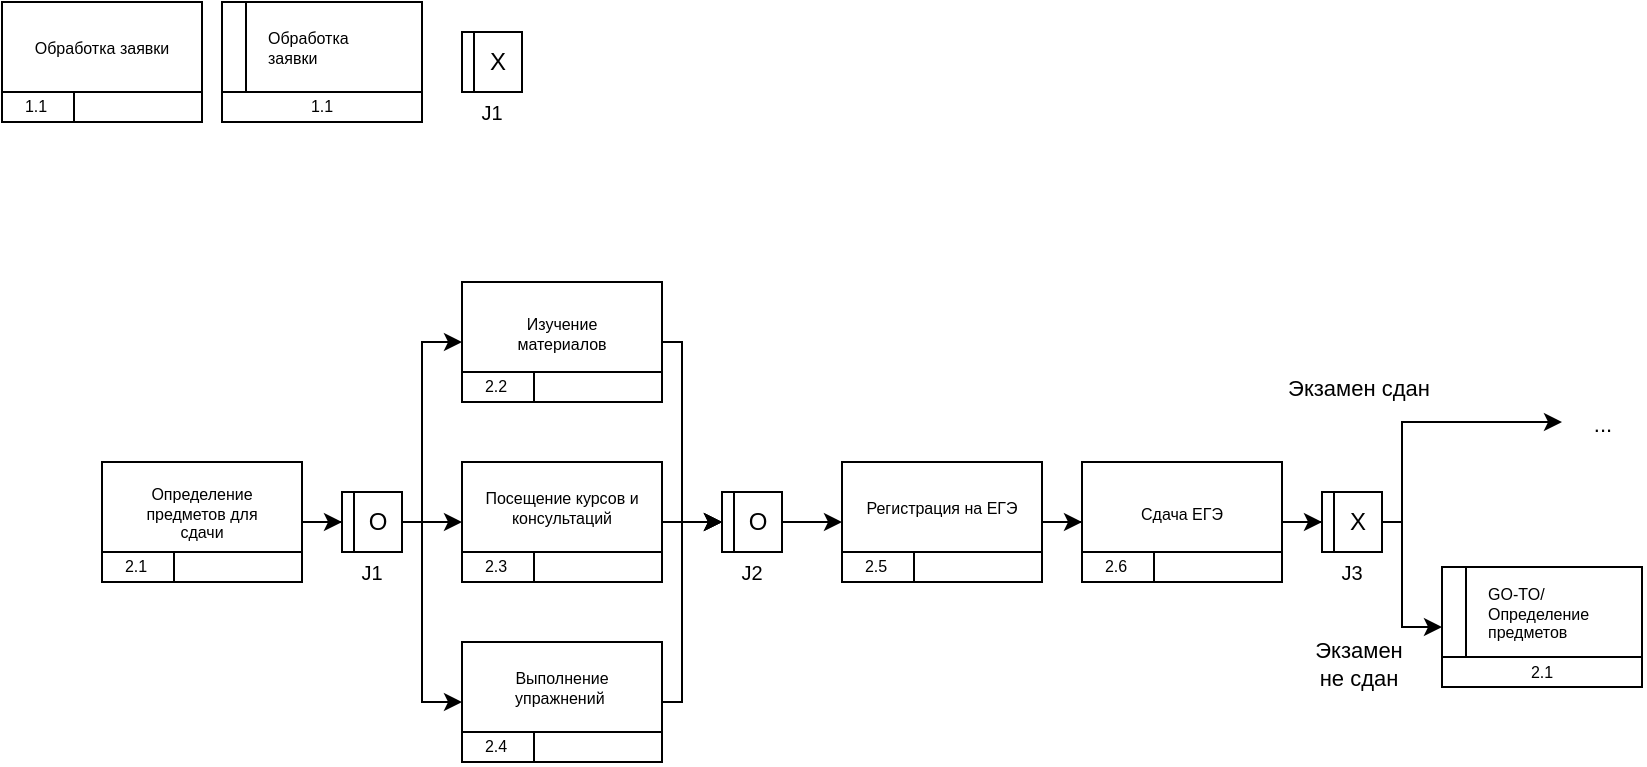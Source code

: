 <mxfile version="26.2.14">
  <diagram id="vX6xC0HKu8AdidH3YZPW" name="Page-1">
    <mxGraphModel dx="718" dy="971" grid="1" gridSize="10" guides="1" tooltips="1" connect="1" arrows="1" fold="1" page="1" pageScale="1" pageWidth="850" pageHeight="1100" math="0" shadow="0">
      <root>
        <mxCell id="0" />
        <mxCell id="1" parent="0" />
        <mxCell id="psplkfs4_8VYPCOgKPKU-22" value="" style="group" vertex="1" connectable="0" parent="1">
          <mxGeometry x="60" y="230" width="100" height="60" as="geometry" />
        </mxCell>
        <mxCell id="psplkfs4_8VYPCOgKPKU-15" value="" style="rounded=0;whiteSpace=wrap;html=1;" vertex="1" parent="psplkfs4_8VYPCOgKPKU-22">
          <mxGeometry width="100" height="60" as="geometry" />
        </mxCell>
        <mxCell id="psplkfs4_8VYPCOgKPKU-16" value="" style="endArrow=none;html=1;rounded=0;exitX=0;exitY=0.75;exitDx=0;exitDy=0;entryX=1;entryY=0.75;entryDx=0;entryDy=0;" edge="1" parent="psplkfs4_8VYPCOgKPKU-22" source="psplkfs4_8VYPCOgKPKU-15" target="psplkfs4_8VYPCOgKPKU-15">
          <mxGeometry width="50" height="50" relative="1" as="geometry">
            <mxPoint x="-20" y="50" as="sourcePoint" />
            <mxPoint x="30" as="targetPoint" />
          </mxGeometry>
        </mxCell>
        <mxCell id="psplkfs4_8VYPCOgKPKU-17" value="" style="endArrow=none;html=1;rounded=0;exitX=0.36;exitY=0.997;exitDx=0;exitDy=0;exitPerimeter=0;" edge="1" parent="psplkfs4_8VYPCOgKPKU-22" source="psplkfs4_8VYPCOgKPKU-15">
          <mxGeometry width="50" height="50" relative="1" as="geometry">
            <mxPoint x="-20" y="50" as="sourcePoint" />
            <mxPoint x="36" y="45" as="targetPoint" />
          </mxGeometry>
        </mxCell>
        <mxCell id="psplkfs4_8VYPCOgKPKU-19" value="1.1" style="text;html=1;align=center;verticalAlign=middle;whiteSpace=wrap;rounded=0;fontSize=8;" vertex="1" parent="psplkfs4_8VYPCOgKPKU-22">
          <mxGeometry x="7" y="47" width="20" height="10" as="geometry" />
        </mxCell>
        <mxCell id="psplkfs4_8VYPCOgKPKU-21" value="Обработка заявки" style="text;html=1;align=center;verticalAlign=middle;whiteSpace=wrap;rounded=0;fontSize=8;" vertex="1" parent="psplkfs4_8VYPCOgKPKU-22">
          <mxGeometry x="10" y="8" width="80" height="30" as="geometry" />
        </mxCell>
        <mxCell id="psplkfs4_8VYPCOgKPKU-30" value="" style="group" vertex="1" connectable="0" parent="1">
          <mxGeometry x="170" y="230" width="100" height="60" as="geometry" />
        </mxCell>
        <mxCell id="psplkfs4_8VYPCOgKPKU-24" value="" style="rounded=0;whiteSpace=wrap;html=1;" vertex="1" parent="psplkfs4_8VYPCOgKPKU-30">
          <mxGeometry width="100" height="60" as="geometry" />
        </mxCell>
        <mxCell id="psplkfs4_8VYPCOgKPKU-25" value="" style="endArrow=none;html=1;rounded=0;exitX=0;exitY=0.75;exitDx=0;exitDy=0;entryX=1;entryY=0.75;entryDx=0;entryDy=0;" edge="1" parent="psplkfs4_8VYPCOgKPKU-30" source="psplkfs4_8VYPCOgKPKU-24" target="psplkfs4_8VYPCOgKPKU-24">
          <mxGeometry width="50" height="50" relative="1" as="geometry">
            <mxPoint x="-20" y="50" as="sourcePoint" />
            <mxPoint x="30" as="targetPoint" />
          </mxGeometry>
        </mxCell>
        <mxCell id="psplkfs4_8VYPCOgKPKU-26" value="" style="endArrow=none;html=1;rounded=0;" edge="1" parent="psplkfs4_8VYPCOgKPKU-30">
          <mxGeometry width="50" height="50" relative="1" as="geometry">
            <mxPoint x="12" y="45" as="sourcePoint" />
            <mxPoint x="12" as="targetPoint" />
          </mxGeometry>
        </mxCell>
        <mxCell id="psplkfs4_8VYPCOgKPKU-27" value="1.1" style="text;html=1;align=center;verticalAlign=middle;whiteSpace=wrap;rounded=0;fontSize=8;" vertex="1" parent="psplkfs4_8VYPCOgKPKU-30">
          <mxGeometry x="40" y="47" width="20" height="10" as="geometry" />
        </mxCell>
        <mxCell id="psplkfs4_8VYPCOgKPKU-28" value="Обработка заявки" style="text;html=1;align=left;verticalAlign=middle;whiteSpace=wrap;rounded=0;fontSize=8;" vertex="1" parent="psplkfs4_8VYPCOgKPKU-30">
          <mxGeometry x="21" y="8" width="69" height="30" as="geometry" />
        </mxCell>
        <mxCell id="psplkfs4_8VYPCOgKPKU-37" value="" style="group" vertex="1" connectable="0" parent="1">
          <mxGeometry x="290" y="245" width="30" height="45" as="geometry" />
        </mxCell>
        <mxCell id="psplkfs4_8VYPCOgKPKU-31" value="" style="rounded=0;whiteSpace=wrap;html=1;" vertex="1" parent="psplkfs4_8VYPCOgKPKU-37">
          <mxGeometry width="30" height="30" as="geometry" />
        </mxCell>
        <mxCell id="psplkfs4_8VYPCOgKPKU-32" value="" style="endArrow=none;html=1;rounded=0;" edge="1" parent="psplkfs4_8VYPCOgKPKU-37">
          <mxGeometry width="50" height="50" relative="1" as="geometry">
            <mxPoint x="6" as="sourcePoint" />
            <mxPoint x="6" y="30" as="targetPoint" />
          </mxGeometry>
        </mxCell>
        <mxCell id="psplkfs4_8VYPCOgKPKU-33" value="X" style="text;html=1;align=center;verticalAlign=middle;whiteSpace=wrap;rounded=0;" vertex="1" parent="psplkfs4_8VYPCOgKPKU-37">
          <mxGeometry x="6" width="24" height="30" as="geometry" />
        </mxCell>
        <mxCell id="psplkfs4_8VYPCOgKPKU-35" value="J1" style="text;html=1;align=center;verticalAlign=middle;whiteSpace=wrap;rounded=0;fontSize=10;" vertex="1" parent="psplkfs4_8VYPCOgKPKU-37">
          <mxGeometry x="3" y="35" width="24" height="10" as="geometry" />
        </mxCell>
        <mxCell id="psplkfs4_8VYPCOgKPKU-127" value="" style="group" vertex="1" connectable="0" parent="1">
          <mxGeometry x="110" y="460" width="100" height="60" as="geometry" />
        </mxCell>
        <mxCell id="psplkfs4_8VYPCOgKPKU-128" value="" style="rounded=0;whiteSpace=wrap;html=1;" vertex="1" parent="psplkfs4_8VYPCOgKPKU-127">
          <mxGeometry width="100" height="60" as="geometry" />
        </mxCell>
        <mxCell id="psplkfs4_8VYPCOgKPKU-129" value="" style="endArrow=none;html=1;rounded=0;exitX=0;exitY=0.75;exitDx=0;exitDy=0;entryX=1;entryY=0.75;entryDx=0;entryDy=0;" edge="1" parent="psplkfs4_8VYPCOgKPKU-127" source="psplkfs4_8VYPCOgKPKU-128" target="psplkfs4_8VYPCOgKPKU-128">
          <mxGeometry width="50" height="50" relative="1" as="geometry">
            <mxPoint x="-20" y="50" as="sourcePoint" />
            <mxPoint x="30" as="targetPoint" />
          </mxGeometry>
        </mxCell>
        <mxCell id="psplkfs4_8VYPCOgKPKU-130" value="" style="endArrow=none;html=1;rounded=0;exitX=0.36;exitY=0.997;exitDx=0;exitDy=0;exitPerimeter=0;" edge="1" parent="psplkfs4_8VYPCOgKPKU-127" source="psplkfs4_8VYPCOgKPKU-128">
          <mxGeometry width="50" height="50" relative="1" as="geometry">
            <mxPoint x="-20" y="50" as="sourcePoint" />
            <mxPoint x="36" y="45" as="targetPoint" />
          </mxGeometry>
        </mxCell>
        <mxCell id="psplkfs4_8VYPCOgKPKU-131" value="2.1" style="text;html=1;align=center;verticalAlign=middle;whiteSpace=wrap;rounded=0;fontSize=8;" vertex="1" parent="psplkfs4_8VYPCOgKPKU-127">
          <mxGeometry x="7" y="47" width="20" height="10" as="geometry" />
        </mxCell>
        <mxCell id="psplkfs4_8VYPCOgKPKU-132" value="&lt;table&gt;&lt;tbody&gt;&lt;tr&gt;&lt;td data-end=&quot;1186&quot; data-start=&quot;1179&quot; class=&quot;max-w-[calc(var(--thread-content-max-width)*2/3)]&quot;&gt;&lt;/td&gt;&lt;/tr&gt;&lt;/tbody&gt;&lt;/table&gt;&lt;table&gt;&lt;tbody&gt;&lt;tr&gt;&lt;td data-end=&quot;1221&quot; data-start=&quot;1186&quot; class=&quot;max-w-[calc(var(--thread-content-max-width)*2/3)]&quot;&gt;Определение предметов для сдачи&lt;/td&gt;&lt;/tr&gt;&lt;/tbody&gt;&lt;/table&gt;" style="text;html=1;align=center;verticalAlign=middle;whiteSpace=wrap;rounded=0;fontSize=8;" vertex="1" parent="psplkfs4_8VYPCOgKPKU-127">
          <mxGeometry x="10" y="8" width="80" height="30" as="geometry" />
        </mxCell>
        <mxCell id="psplkfs4_8VYPCOgKPKU-133" value="" style="group" vertex="1" connectable="0" parent="1">
          <mxGeometry x="290" y="370" width="100" height="60" as="geometry" />
        </mxCell>
        <mxCell id="psplkfs4_8VYPCOgKPKU-134" value="" style="rounded=0;whiteSpace=wrap;html=1;" vertex="1" parent="psplkfs4_8VYPCOgKPKU-133">
          <mxGeometry width="100" height="60" as="geometry" />
        </mxCell>
        <mxCell id="psplkfs4_8VYPCOgKPKU-135" value="" style="endArrow=none;html=1;rounded=0;exitX=0;exitY=0.75;exitDx=0;exitDy=0;entryX=1;entryY=0.75;entryDx=0;entryDy=0;" edge="1" parent="psplkfs4_8VYPCOgKPKU-133" source="psplkfs4_8VYPCOgKPKU-134" target="psplkfs4_8VYPCOgKPKU-134">
          <mxGeometry width="50" height="50" relative="1" as="geometry">
            <mxPoint x="-20" y="50" as="sourcePoint" />
            <mxPoint x="30" as="targetPoint" />
          </mxGeometry>
        </mxCell>
        <mxCell id="psplkfs4_8VYPCOgKPKU-136" value="" style="endArrow=none;html=1;rounded=0;exitX=0.36;exitY=0.997;exitDx=0;exitDy=0;exitPerimeter=0;" edge="1" parent="psplkfs4_8VYPCOgKPKU-133" source="psplkfs4_8VYPCOgKPKU-134">
          <mxGeometry width="50" height="50" relative="1" as="geometry">
            <mxPoint x="-20" y="50" as="sourcePoint" />
            <mxPoint x="36" y="45" as="targetPoint" />
          </mxGeometry>
        </mxCell>
        <mxCell id="psplkfs4_8VYPCOgKPKU-137" value="2.2" style="text;html=1;align=center;verticalAlign=middle;whiteSpace=wrap;rounded=0;fontSize=8;" vertex="1" parent="psplkfs4_8VYPCOgKPKU-133">
          <mxGeometry x="7" y="47" width="20" height="10" as="geometry" />
        </mxCell>
        <mxCell id="psplkfs4_8VYPCOgKPKU-138" value="&lt;table&gt;&lt;tbody&gt;&lt;tr&gt;&lt;td data-end=&quot;1229&quot; data-start=&quot;1222&quot; class=&quot;max-w-[calc(var(--thread-content-max-width)*2/3)]&quot;&gt;&lt;/td&gt;&lt;/tr&gt;&lt;/tbody&gt;&lt;/table&gt;&lt;table&gt;&lt;tbody&gt;&lt;tr&gt;&lt;td data-end=&quot;1252&quot; data-start=&quot;1229&quot; class=&quot;max-w-[calc(var(--thread-content-max-width)*2/3)]&quot;&gt;Изучение материалов&lt;/td&gt;&lt;/tr&gt;&lt;/tbody&gt;&lt;/table&gt;" style="text;html=1;align=center;verticalAlign=middle;whiteSpace=wrap;rounded=0;fontSize=8;" vertex="1" parent="psplkfs4_8VYPCOgKPKU-133">
          <mxGeometry x="10" y="8" width="80" height="30" as="geometry" />
        </mxCell>
        <mxCell id="psplkfs4_8VYPCOgKPKU-139" value="" style="group" vertex="1" connectable="0" parent="1">
          <mxGeometry x="290" y="460" width="100" height="60" as="geometry" />
        </mxCell>
        <mxCell id="psplkfs4_8VYPCOgKPKU-140" value="" style="rounded=0;whiteSpace=wrap;html=1;" vertex="1" parent="psplkfs4_8VYPCOgKPKU-139">
          <mxGeometry width="100" height="60" as="geometry" />
        </mxCell>
        <mxCell id="psplkfs4_8VYPCOgKPKU-141" value="" style="endArrow=none;html=1;rounded=0;exitX=0;exitY=0.75;exitDx=0;exitDy=0;entryX=1;entryY=0.75;entryDx=0;entryDy=0;" edge="1" parent="psplkfs4_8VYPCOgKPKU-139" source="psplkfs4_8VYPCOgKPKU-140" target="psplkfs4_8VYPCOgKPKU-140">
          <mxGeometry width="50" height="50" relative="1" as="geometry">
            <mxPoint x="-20" y="50" as="sourcePoint" />
            <mxPoint x="30" as="targetPoint" />
          </mxGeometry>
        </mxCell>
        <mxCell id="psplkfs4_8VYPCOgKPKU-142" value="" style="endArrow=none;html=1;rounded=0;exitX=0.36;exitY=0.997;exitDx=0;exitDy=0;exitPerimeter=0;" edge="1" parent="psplkfs4_8VYPCOgKPKU-139" source="psplkfs4_8VYPCOgKPKU-140">
          <mxGeometry width="50" height="50" relative="1" as="geometry">
            <mxPoint x="-20" y="50" as="sourcePoint" />
            <mxPoint x="36" y="45" as="targetPoint" />
          </mxGeometry>
        </mxCell>
        <mxCell id="psplkfs4_8VYPCOgKPKU-143" value="2.3" style="text;html=1;align=center;verticalAlign=middle;whiteSpace=wrap;rounded=0;fontSize=8;" vertex="1" parent="psplkfs4_8VYPCOgKPKU-139">
          <mxGeometry x="7" y="47" width="20" height="10" as="geometry" />
        </mxCell>
        <mxCell id="psplkfs4_8VYPCOgKPKU-144" value="Посещение курсов и консультаций" style="text;html=1;align=center;verticalAlign=middle;whiteSpace=wrap;rounded=0;fontSize=8;" vertex="1" parent="psplkfs4_8VYPCOgKPKU-139">
          <mxGeometry x="10" y="8" width="80" height="30" as="geometry" />
        </mxCell>
        <mxCell id="psplkfs4_8VYPCOgKPKU-145" value="" style="group" vertex="1" connectable="0" parent="1">
          <mxGeometry x="480" y="460" width="100" height="60" as="geometry" />
        </mxCell>
        <mxCell id="psplkfs4_8VYPCOgKPKU-146" value="" style="rounded=0;whiteSpace=wrap;html=1;" vertex="1" parent="psplkfs4_8VYPCOgKPKU-145">
          <mxGeometry width="100" height="60" as="geometry" />
        </mxCell>
        <mxCell id="psplkfs4_8VYPCOgKPKU-147" value="" style="endArrow=none;html=1;rounded=0;exitX=0;exitY=0.75;exitDx=0;exitDy=0;entryX=1;entryY=0.75;entryDx=0;entryDy=0;" edge="1" parent="psplkfs4_8VYPCOgKPKU-145" source="psplkfs4_8VYPCOgKPKU-146" target="psplkfs4_8VYPCOgKPKU-146">
          <mxGeometry width="50" height="50" relative="1" as="geometry">
            <mxPoint x="-20" y="50" as="sourcePoint" />
            <mxPoint x="30" as="targetPoint" />
          </mxGeometry>
        </mxCell>
        <mxCell id="psplkfs4_8VYPCOgKPKU-148" value="" style="endArrow=none;html=1;rounded=0;exitX=0.36;exitY=0.997;exitDx=0;exitDy=0;exitPerimeter=0;" edge="1" parent="psplkfs4_8VYPCOgKPKU-145" source="psplkfs4_8VYPCOgKPKU-146">
          <mxGeometry width="50" height="50" relative="1" as="geometry">
            <mxPoint x="-20" y="50" as="sourcePoint" />
            <mxPoint x="36" y="45" as="targetPoint" />
          </mxGeometry>
        </mxCell>
        <mxCell id="psplkfs4_8VYPCOgKPKU-149" value="2.5" style="text;html=1;align=center;verticalAlign=middle;whiteSpace=wrap;rounded=0;fontSize=8;" vertex="1" parent="psplkfs4_8VYPCOgKPKU-145">
          <mxGeometry x="7" y="47" width="20" height="10" as="geometry" />
        </mxCell>
        <mxCell id="psplkfs4_8VYPCOgKPKU-150" value="Регистрация на ЕГЭ" style="text;html=1;align=center;verticalAlign=middle;whiteSpace=wrap;rounded=0;fontSize=8;" vertex="1" parent="psplkfs4_8VYPCOgKPKU-145">
          <mxGeometry x="10" y="8" width="80" height="30" as="geometry" />
        </mxCell>
        <mxCell id="psplkfs4_8VYPCOgKPKU-151" value="" style="group" vertex="1" connectable="0" parent="1">
          <mxGeometry x="600" y="460" width="100" height="60" as="geometry" />
        </mxCell>
        <mxCell id="psplkfs4_8VYPCOgKPKU-152" value="" style="rounded=0;whiteSpace=wrap;html=1;" vertex="1" parent="psplkfs4_8VYPCOgKPKU-151">
          <mxGeometry width="100" height="60" as="geometry" />
        </mxCell>
        <mxCell id="psplkfs4_8VYPCOgKPKU-153" value="" style="endArrow=none;html=1;rounded=0;exitX=0;exitY=0.75;exitDx=0;exitDy=0;entryX=1;entryY=0.75;entryDx=0;entryDy=0;" edge="1" parent="psplkfs4_8VYPCOgKPKU-151" source="psplkfs4_8VYPCOgKPKU-152" target="psplkfs4_8VYPCOgKPKU-152">
          <mxGeometry width="50" height="50" relative="1" as="geometry">
            <mxPoint x="-20" y="50" as="sourcePoint" />
            <mxPoint x="30" as="targetPoint" />
          </mxGeometry>
        </mxCell>
        <mxCell id="psplkfs4_8VYPCOgKPKU-154" value="" style="endArrow=none;html=1;rounded=0;exitX=0.36;exitY=0.997;exitDx=0;exitDy=0;exitPerimeter=0;" edge="1" parent="psplkfs4_8VYPCOgKPKU-151" source="psplkfs4_8VYPCOgKPKU-152">
          <mxGeometry width="50" height="50" relative="1" as="geometry">
            <mxPoint x="-20" y="50" as="sourcePoint" />
            <mxPoint x="36" y="45" as="targetPoint" />
          </mxGeometry>
        </mxCell>
        <mxCell id="psplkfs4_8VYPCOgKPKU-155" value="2.6" style="text;html=1;align=center;verticalAlign=middle;whiteSpace=wrap;rounded=0;fontSize=8;" vertex="1" parent="psplkfs4_8VYPCOgKPKU-151">
          <mxGeometry x="7" y="47" width="20" height="10" as="geometry" />
        </mxCell>
        <mxCell id="psplkfs4_8VYPCOgKPKU-156" value="&lt;table&gt;&lt;tbody&gt;&lt;tr&gt;&lt;td data-end=&quot;1333&quot; data-start=&quot;1326&quot; class=&quot;max-w-[calc(var(--thread-content-max-width)*2/3)]&quot;&gt;&lt;/td&gt;&lt;/tr&gt;&lt;/tbody&gt;&lt;/table&gt;&lt;table&gt;&lt;tbody&gt;&lt;tr&gt;&lt;td data-end=&quot;1346&quot; data-start=&quot;1333&quot; class=&quot;max-w-[calc(var(--thread-content-max-width)*2/3)]&quot;&gt;Сдача ЕГЭ&lt;/td&gt;&lt;/tr&gt;&lt;/tbody&gt;&lt;/table&gt;" style="text;html=1;align=center;verticalAlign=middle;whiteSpace=wrap;rounded=0;fontSize=8;" vertex="1" parent="psplkfs4_8VYPCOgKPKU-151">
          <mxGeometry x="10" y="8" width="80" height="30" as="geometry" />
        </mxCell>
        <mxCell id="psplkfs4_8VYPCOgKPKU-157" value="" style="group" vertex="1" connectable="0" parent="1">
          <mxGeometry x="230" y="475" width="30" height="45" as="geometry" />
        </mxCell>
        <mxCell id="psplkfs4_8VYPCOgKPKU-158" value="" style="rounded=0;whiteSpace=wrap;html=1;" vertex="1" parent="psplkfs4_8VYPCOgKPKU-157">
          <mxGeometry width="30" height="30" as="geometry" />
        </mxCell>
        <mxCell id="psplkfs4_8VYPCOgKPKU-159" value="" style="endArrow=none;html=1;rounded=0;" edge="1" parent="psplkfs4_8VYPCOgKPKU-157">
          <mxGeometry width="50" height="50" relative="1" as="geometry">
            <mxPoint x="6" as="sourcePoint" />
            <mxPoint x="6" y="30" as="targetPoint" />
          </mxGeometry>
        </mxCell>
        <mxCell id="psplkfs4_8VYPCOgKPKU-160" value="O" style="text;html=1;align=center;verticalAlign=middle;whiteSpace=wrap;rounded=0;" vertex="1" parent="psplkfs4_8VYPCOgKPKU-157">
          <mxGeometry x="6" width="24" height="30" as="geometry" />
        </mxCell>
        <mxCell id="psplkfs4_8VYPCOgKPKU-161" value="J1" style="text;html=1;align=center;verticalAlign=middle;whiteSpace=wrap;rounded=0;fontSize=10;" vertex="1" parent="psplkfs4_8VYPCOgKPKU-157">
          <mxGeometry x="3" y="35" width="24" height="10" as="geometry" />
        </mxCell>
        <mxCell id="psplkfs4_8VYPCOgKPKU-162" value="" style="group" vertex="1" connectable="0" parent="1">
          <mxGeometry x="420" y="475" width="30" height="45" as="geometry" />
        </mxCell>
        <mxCell id="psplkfs4_8VYPCOgKPKU-163" value="" style="rounded=0;whiteSpace=wrap;html=1;" vertex="1" parent="psplkfs4_8VYPCOgKPKU-162">
          <mxGeometry width="30" height="30" as="geometry" />
        </mxCell>
        <mxCell id="psplkfs4_8VYPCOgKPKU-164" value="" style="endArrow=none;html=1;rounded=0;" edge="1" parent="psplkfs4_8VYPCOgKPKU-162">
          <mxGeometry width="50" height="50" relative="1" as="geometry">
            <mxPoint x="6" as="sourcePoint" />
            <mxPoint x="6" y="30" as="targetPoint" />
          </mxGeometry>
        </mxCell>
        <mxCell id="psplkfs4_8VYPCOgKPKU-165" value="O" style="text;html=1;align=center;verticalAlign=middle;whiteSpace=wrap;rounded=0;" vertex="1" parent="psplkfs4_8VYPCOgKPKU-162">
          <mxGeometry x="6" width="24" height="30" as="geometry" />
        </mxCell>
        <mxCell id="psplkfs4_8VYPCOgKPKU-166" value="J2" style="text;html=1;align=center;verticalAlign=middle;whiteSpace=wrap;rounded=0;fontSize=10;" vertex="1" parent="psplkfs4_8VYPCOgKPKU-162">
          <mxGeometry x="3" y="35" width="24" height="10" as="geometry" />
        </mxCell>
        <mxCell id="psplkfs4_8VYPCOgKPKU-167" value="" style="group" vertex="1" connectable="0" parent="1">
          <mxGeometry x="290" y="550" width="100" height="60" as="geometry" />
        </mxCell>
        <mxCell id="psplkfs4_8VYPCOgKPKU-168" value="" style="rounded=0;whiteSpace=wrap;html=1;" vertex="1" parent="psplkfs4_8VYPCOgKPKU-167">
          <mxGeometry width="100" height="60" as="geometry" />
        </mxCell>
        <mxCell id="psplkfs4_8VYPCOgKPKU-169" value="" style="endArrow=none;html=1;rounded=0;exitX=0;exitY=0.75;exitDx=0;exitDy=0;entryX=1;entryY=0.75;entryDx=0;entryDy=0;" edge="1" parent="psplkfs4_8VYPCOgKPKU-167" source="psplkfs4_8VYPCOgKPKU-168" target="psplkfs4_8VYPCOgKPKU-168">
          <mxGeometry width="50" height="50" relative="1" as="geometry">
            <mxPoint x="-20" y="50" as="sourcePoint" />
            <mxPoint x="30" as="targetPoint" />
          </mxGeometry>
        </mxCell>
        <mxCell id="psplkfs4_8VYPCOgKPKU-170" value="" style="endArrow=none;html=1;rounded=0;exitX=0.36;exitY=0.997;exitDx=0;exitDy=0;exitPerimeter=0;" edge="1" parent="psplkfs4_8VYPCOgKPKU-167" source="psplkfs4_8VYPCOgKPKU-168">
          <mxGeometry width="50" height="50" relative="1" as="geometry">
            <mxPoint x="-20" y="50" as="sourcePoint" />
            <mxPoint x="36" y="45" as="targetPoint" />
          </mxGeometry>
        </mxCell>
        <mxCell id="psplkfs4_8VYPCOgKPKU-171" value="2.4" style="text;html=1;align=center;verticalAlign=middle;whiteSpace=wrap;rounded=0;fontSize=8;" vertex="1" parent="psplkfs4_8VYPCOgKPKU-167">
          <mxGeometry x="7" y="47" width="20" height="10" as="geometry" />
        </mxCell>
        <mxCell id="psplkfs4_8VYPCOgKPKU-172" value="Выполнение упражнений&amp;nbsp;" style="text;html=1;align=center;verticalAlign=middle;whiteSpace=wrap;rounded=0;fontSize=8;" vertex="1" parent="psplkfs4_8VYPCOgKPKU-167">
          <mxGeometry x="10" y="8" width="80" height="30" as="geometry" />
        </mxCell>
        <mxCell id="psplkfs4_8VYPCOgKPKU-174" value="" style="group" vertex="1" connectable="0" parent="1">
          <mxGeometry x="720" y="475" width="30" height="45" as="geometry" />
        </mxCell>
        <mxCell id="psplkfs4_8VYPCOgKPKU-175" value="" style="rounded=0;whiteSpace=wrap;html=1;" vertex="1" parent="psplkfs4_8VYPCOgKPKU-174">
          <mxGeometry width="30" height="30" as="geometry" />
        </mxCell>
        <mxCell id="psplkfs4_8VYPCOgKPKU-176" value="" style="endArrow=none;html=1;rounded=0;" edge="1" parent="psplkfs4_8VYPCOgKPKU-174">
          <mxGeometry width="50" height="50" relative="1" as="geometry">
            <mxPoint x="6" as="sourcePoint" />
            <mxPoint x="6" y="30" as="targetPoint" />
          </mxGeometry>
        </mxCell>
        <mxCell id="psplkfs4_8VYPCOgKPKU-199" style="edgeStyle=orthogonalEdgeStyle;rounded=0;orthogonalLoop=1;jettySize=auto;html=1;" edge="1" parent="psplkfs4_8VYPCOgKPKU-174" source="psplkfs4_8VYPCOgKPKU-177">
          <mxGeometry relative="1" as="geometry">
            <mxPoint x="120" y="-35" as="targetPoint" />
            <Array as="points">
              <mxPoint x="40" y="15" />
              <mxPoint x="40" y="-35" />
            </Array>
          </mxGeometry>
        </mxCell>
        <mxCell id="psplkfs4_8VYPCOgKPKU-200" value="Экзамен сдан" style="edgeLabel;html=1;align=center;verticalAlign=middle;resizable=0;points=[];" vertex="1" connectable="0" parent="psplkfs4_8VYPCOgKPKU-199">
          <mxGeometry x="-0.19" relative="1" as="geometry">
            <mxPoint x="-22" y="-21" as="offset" />
          </mxGeometry>
        </mxCell>
        <mxCell id="psplkfs4_8VYPCOgKPKU-201" value="Экзамен&lt;div&gt;не сдан&lt;/div&gt;" style="edgeLabel;html=1;align=center;verticalAlign=middle;resizable=0;points=[];" vertex="1" connectable="0" parent="psplkfs4_8VYPCOgKPKU-199">
          <mxGeometry x="-0.19" relative="1" as="geometry">
            <mxPoint x="-22" y="117" as="offset" />
          </mxGeometry>
        </mxCell>
        <mxCell id="psplkfs4_8VYPCOgKPKU-202" value="..." style="edgeLabel;html=1;align=center;verticalAlign=middle;resizable=0;points=[];" vertex="1" connectable="0" parent="psplkfs4_8VYPCOgKPKU-199">
          <mxGeometry x="-0.19" relative="1" as="geometry">
            <mxPoint x="100" y="-3" as="offset" />
          </mxGeometry>
        </mxCell>
        <mxCell id="psplkfs4_8VYPCOgKPKU-177" value="X" style="text;html=1;align=center;verticalAlign=middle;whiteSpace=wrap;rounded=0;" vertex="1" parent="psplkfs4_8VYPCOgKPKU-174">
          <mxGeometry x="6" width="24" height="30" as="geometry" />
        </mxCell>
        <mxCell id="psplkfs4_8VYPCOgKPKU-178" value="J3" style="text;html=1;align=center;verticalAlign=middle;whiteSpace=wrap;rounded=0;fontSize=10;" vertex="1" parent="psplkfs4_8VYPCOgKPKU-174">
          <mxGeometry x="3" y="35" width="24" height="10" as="geometry" />
        </mxCell>
        <mxCell id="psplkfs4_8VYPCOgKPKU-179" value="" style="group" vertex="1" connectable="0" parent="1">
          <mxGeometry x="780" y="512.5" width="100" height="60" as="geometry" />
        </mxCell>
        <mxCell id="psplkfs4_8VYPCOgKPKU-180" value="" style="rounded=0;whiteSpace=wrap;html=1;" vertex="1" parent="psplkfs4_8VYPCOgKPKU-179">
          <mxGeometry width="100" height="60" as="geometry" />
        </mxCell>
        <mxCell id="psplkfs4_8VYPCOgKPKU-181" value="" style="endArrow=none;html=1;rounded=0;exitX=0;exitY=0.75;exitDx=0;exitDy=0;entryX=1;entryY=0.75;entryDx=0;entryDy=0;" edge="1" parent="psplkfs4_8VYPCOgKPKU-179" source="psplkfs4_8VYPCOgKPKU-180" target="psplkfs4_8VYPCOgKPKU-180">
          <mxGeometry width="50" height="50" relative="1" as="geometry">
            <mxPoint x="-20" y="50" as="sourcePoint" />
            <mxPoint x="30" as="targetPoint" />
          </mxGeometry>
        </mxCell>
        <mxCell id="psplkfs4_8VYPCOgKPKU-182" value="" style="endArrow=none;html=1;rounded=0;" edge="1" parent="psplkfs4_8VYPCOgKPKU-179">
          <mxGeometry width="50" height="50" relative="1" as="geometry">
            <mxPoint x="12" y="45" as="sourcePoint" />
            <mxPoint x="12" as="targetPoint" />
          </mxGeometry>
        </mxCell>
        <mxCell id="psplkfs4_8VYPCOgKPKU-183" value="2.1" style="text;html=1;align=center;verticalAlign=middle;whiteSpace=wrap;rounded=0;fontSize=8;" vertex="1" parent="psplkfs4_8VYPCOgKPKU-179">
          <mxGeometry x="40" y="47" width="20" height="10" as="geometry" />
        </mxCell>
        <mxCell id="psplkfs4_8VYPCOgKPKU-184" value="GO-TO/Определение предметов" style="text;html=1;align=left;verticalAlign=middle;whiteSpace=wrap;rounded=0;fontSize=8;" vertex="1" parent="psplkfs4_8VYPCOgKPKU-179">
          <mxGeometry x="21" y="8" width="69" height="30" as="geometry" />
        </mxCell>
        <mxCell id="psplkfs4_8VYPCOgKPKU-185" style="edgeStyle=orthogonalEdgeStyle;rounded=0;orthogonalLoop=1;jettySize=auto;html=1;entryX=0;entryY=0.5;entryDx=0;entryDy=0;" edge="1" parent="1" source="psplkfs4_8VYPCOgKPKU-128" target="psplkfs4_8VYPCOgKPKU-158">
          <mxGeometry relative="1" as="geometry" />
        </mxCell>
        <mxCell id="psplkfs4_8VYPCOgKPKU-187" style="edgeStyle=orthogonalEdgeStyle;rounded=0;orthogonalLoop=1;jettySize=auto;html=1;entryX=0;entryY=0.5;entryDx=0;entryDy=0;" edge="1" parent="1" source="psplkfs4_8VYPCOgKPKU-160" target="psplkfs4_8VYPCOgKPKU-140">
          <mxGeometry relative="1" as="geometry" />
        </mxCell>
        <mxCell id="psplkfs4_8VYPCOgKPKU-188" style="edgeStyle=orthogonalEdgeStyle;rounded=0;orthogonalLoop=1;jettySize=auto;html=1;entryX=0;entryY=0.5;entryDx=0;entryDy=0;" edge="1" parent="1" source="psplkfs4_8VYPCOgKPKU-160" target="psplkfs4_8VYPCOgKPKU-134">
          <mxGeometry relative="1" as="geometry">
            <Array as="points">
              <mxPoint x="270" y="490" />
              <mxPoint x="270" y="400" />
            </Array>
          </mxGeometry>
        </mxCell>
        <mxCell id="psplkfs4_8VYPCOgKPKU-189" style="edgeStyle=orthogonalEdgeStyle;rounded=0;orthogonalLoop=1;jettySize=auto;html=1;entryX=0;entryY=0.5;entryDx=0;entryDy=0;" edge="1" parent="1" source="psplkfs4_8VYPCOgKPKU-160" target="psplkfs4_8VYPCOgKPKU-168">
          <mxGeometry relative="1" as="geometry">
            <Array as="points">
              <mxPoint x="270" y="490" />
              <mxPoint x="270" y="580" />
            </Array>
          </mxGeometry>
        </mxCell>
        <mxCell id="psplkfs4_8VYPCOgKPKU-190" style="edgeStyle=orthogonalEdgeStyle;rounded=0;orthogonalLoop=1;jettySize=auto;html=1;entryX=0;entryY=0.5;entryDx=0;entryDy=0;" edge="1" parent="1" source="psplkfs4_8VYPCOgKPKU-134" target="psplkfs4_8VYPCOgKPKU-163">
          <mxGeometry relative="1" as="geometry">
            <Array as="points">
              <mxPoint x="400" y="400" />
              <mxPoint x="400" y="490" />
            </Array>
          </mxGeometry>
        </mxCell>
        <mxCell id="psplkfs4_8VYPCOgKPKU-191" style="edgeStyle=orthogonalEdgeStyle;rounded=0;orthogonalLoop=1;jettySize=auto;html=1;entryX=0;entryY=0.5;entryDx=0;entryDy=0;" edge="1" parent="1" source="psplkfs4_8VYPCOgKPKU-140" target="psplkfs4_8VYPCOgKPKU-163">
          <mxGeometry relative="1" as="geometry" />
        </mxCell>
        <mxCell id="psplkfs4_8VYPCOgKPKU-193" style="edgeStyle=orthogonalEdgeStyle;rounded=0;orthogonalLoop=1;jettySize=auto;html=1;entryX=0;entryY=0.5;entryDx=0;entryDy=0;" edge="1" parent="1" source="psplkfs4_8VYPCOgKPKU-168" target="psplkfs4_8VYPCOgKPKU-163">
          <mxGeometry relative="1" as="geometry">
            <Array as="points">
              <mxPoint x="400" y="580" />
              <mxPoint x="400" y="490" />
            </Array>
          </mxGeometry>
        </mxCell>
        <mxCell id="psplkfs4_8VYPCOgKPKU-194" style="edgeStyle=orthogonalEdgeStyle;rounded=0;orthogonalLoop=1;jettySize=auto;html=1;entryX=0;entryY=0.5;entryDx=0;entryDy=0;" edge="1" parent="1" source="psplkfs4_8VYPCOgKPKU-165" target="psplkfs4_8VYPCOgKPKU-146">
          <mxGeometry relative="1" as="geometry" />
        </mxCell>
        <mxCell id="psplkfs4_8VYPCOgKPKU-195" style="edgeStyle=orthogonalEdgeStyle;rounded=0;orthogonalLoop=1;jettySize=auto;html=1;entryX=0;entryY=0.5;entryDx=0;entryDy=0;" edge="1" parent="1" source="psplkfs4_8VYPCOgKPKU-146" target="psplkfs4_8VYPCOgKPKU-152">
          <mxGeometry relative="1" as="geometry" />
        </mxCell>
        <mxCell id="psplkfs4_8VYPCOgKPKU-197" style="edgeStyle=orthogonalEdgeStyle;rounded=0;orthogonalLoop=1;jettySize=auto;html=1;entryX=0;entryY=0.5;entryDx=0;entryDy=0;" edge="1" parent="1" source="psplkfs4_8VYPCOgKPKU-152" target="psplkfs4_8VYPCOgKPKU-175">
          <mxGeometry relative="1" as="geometry" />
        </mxCell>
        <mxCell id="psplkfs4_8VYPCOgKPKU-198" style="edgeStyle=orthogonalEdgeStyle;rounded=0;orthogonalLoop=1;jettySize=auto;html=1;entryX=0;entryY=0.5;entryDx=0;entryDy=0;" edge="1" parent="1" source="psplkfs4_8VYPCOgKPKU-177" target="psplkfs4_8VYPCOgKPKU-180">
          <mxGeometry relative="1" as="geometry">
            <Array as="points">
              <mxPoint x="760" y="490" />
              <mxPoint x="760" y="543" />
            </Array>
          </mxGeometry>
        </mxCell>
      </root>
    </mxGraphModel>
  </diagram>
</mxfile>
